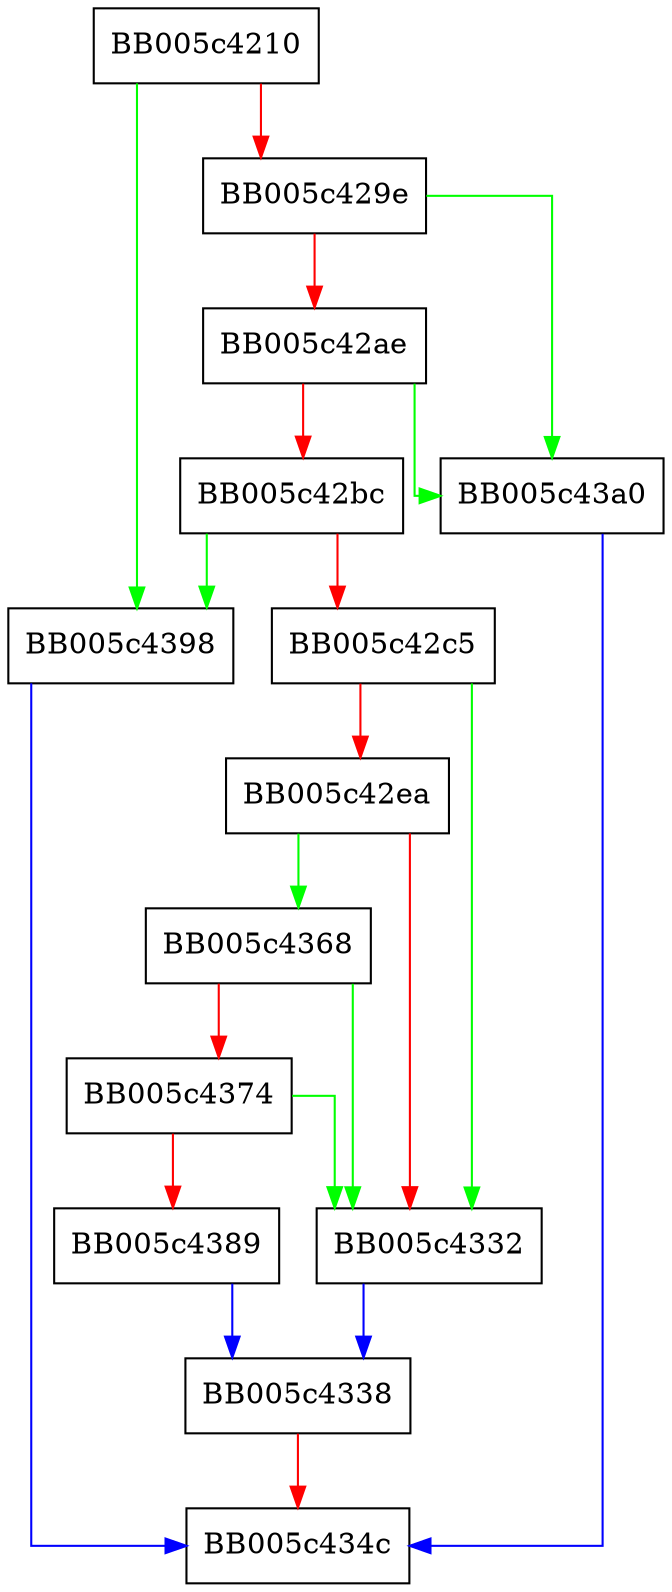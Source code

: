 digraph EVP_PKEY_CTX_get_algor {
  node [shape="box"];
  graph [splines=ortho];
  BB005c4210 -> BB005c4398 [color="green"];
  BB005c4210 -> BB005c429e [color="red"];
  BB005c429e -> BB005c43a0 [color="green"];
  BB005c429e -> BB005c42ae [color="red"];
  BB005c42ae -> BB005c43a0 [color="green"];
  BB005c42ae -> BB005c42bc [color="red"];
  BB005c42bc -> BB005c4398 [color="green"];
  BB005c42bc -> BB005c42c5 [color="red"];
  BB005c42c5 -> BB005c4332 [color="green"];
  BB005c42c5 -> BB005c42ea [color="red"];
  BB005c42ea -> BB005c4368 [color="green"];
  BB005c42ea -> BB005c4332 [color="red"];
  BB005c4332 -> BB005c4338 [color="blue"];
  BB005c4338 -> BB005c434c [color="red"];
  BB005c4368 -> BB005c4332 [color="green"];
  BB005c4368 -> BB005c4374 [color="red"];
  BB005c4374 -> BB005c4332 [color="green"];
  BB005c4374 -> BB005c4389 [color="red"];
  BB005c4389 -> BB005c4338 [color="blue"];
  BB005c4398 -> BB005c434c [color="blue"];
  BB005c43a0 -> BB005c434c [color="blue"];
}